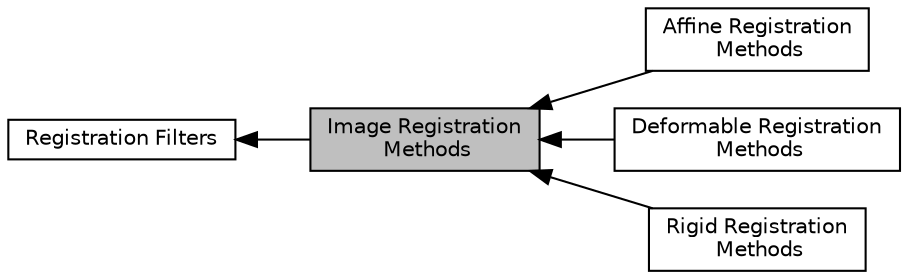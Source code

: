 digraph "Image Registration Methods"
{
  edge [fontname="Helvetica",fontsize="10",labelfontname="Helvetica",labelfontsize="10"];
  node [fontname="Helvetica",fontsize="10",shape=box];
  rankdir=LR;
  Node4 [label="Affine Registration\l Methods",height=0.2,width=0.4,color="black", fillcolor="white", style="filled",URL="$group__AffineImageRegistration.html",tooltip=" "];
  Node5 [label="Deformable Registration\l Methods",height=0.2,width=0.4,color="black", fillcolor="white", style="filled",URL="$group__DeformableImageRegistration.html",tooltip=" "];
  Node1 [label="Image Registration\l Methods",height=0.2,width=0.4,color="black", fillcolor="grey75", style="filled", fontcolor="black",tooltip=" "];
  Node2 [label="Registration Filters",height=0.2,width=0.4,color="black", fillcolor="white", style="filled",URL="$group__RegistrationFilters.html",tooltip=" "];
  Node3 [label="Rigid Registration\l Methods",height=0.2,width=0.4,color="black", fillcolor="white", style="filled",URL="$group__RigidImageRegistration.html",tooltip=" "];
  Node2->Node1 [shape=plaintext, dir="back", style="solid"];
  Node1->Node3 [shape=plaintext, dir="back", style="solid"];
  Node1->Node4 [shape=plaintext, dir="back", style="solid"];
  Node1->Node5 [shape=plaintext, dir="back", style="solid"];
}
